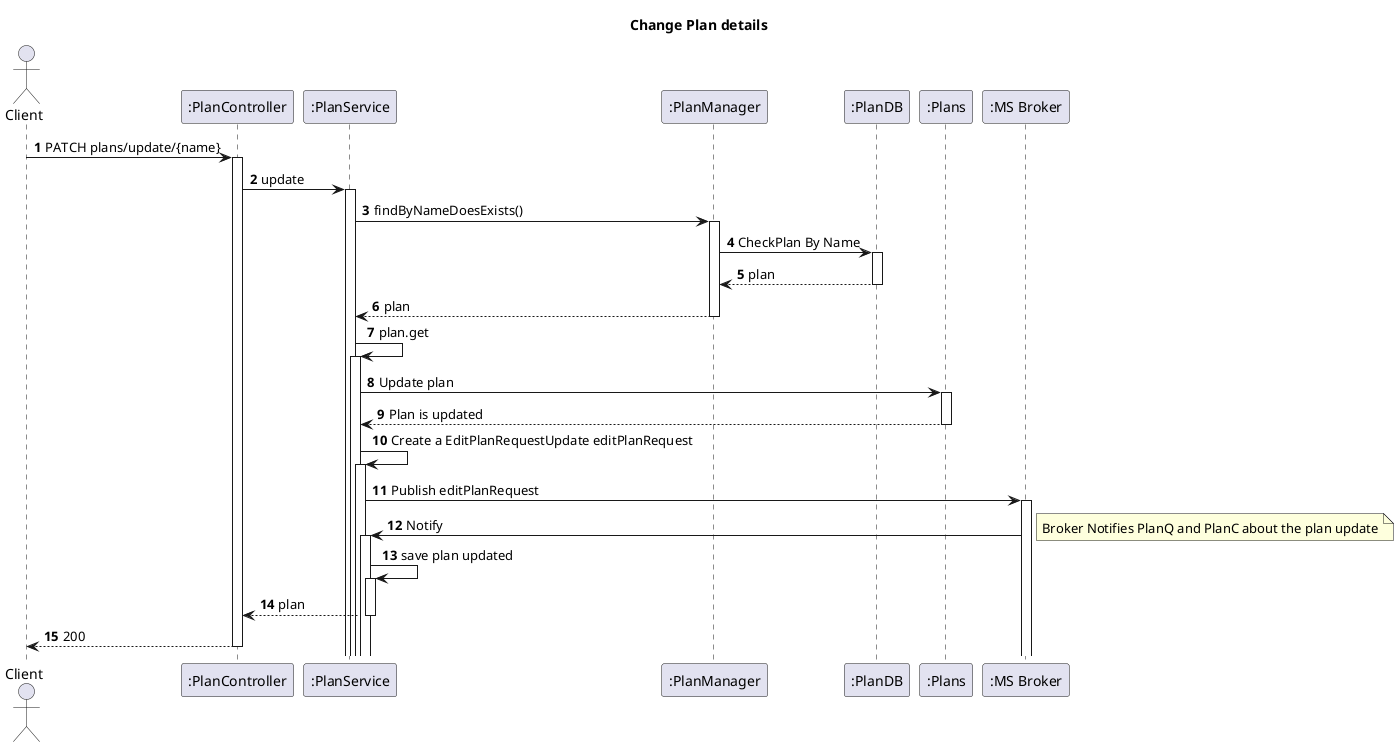 @startuml
'https://plantuml.com/sequence-diagram
autoactivate on
autonumber
title  Change Plan details

autonumber

actor "Client" as Ac
participant ":PlanController" as PlanController
participant ":PlanService" as PService
participant ":PlanManager" as PManager
participant ":PlanDB" as PDB
participant ":Plans" as Plan
participant ":MS Broker" as Broker






Ac->PlanController:PATCH plans/update/{name}
PlanController->PService:update
PService->PManager:findByNameDoesExists()
PManager->PDB:CheckPlan By Name
PDB-->PManager:plan
PManager-->PService:plan
PService->PService:plan.get
PService->Plan:Update plan
Plan-->PService:Plan is updated
PService->PService: Create a EditPlanRequestUpdate editPlanRequest
PService->Broker:Publish editPlanRequest
Broker->PService:Notify
note right
Broker Notifies PlanQ and PlanC about the plan update
end note
PService->PService:save plan updated
PService-->PlanController:plan
PlanController-->Ac:200



@enduml
